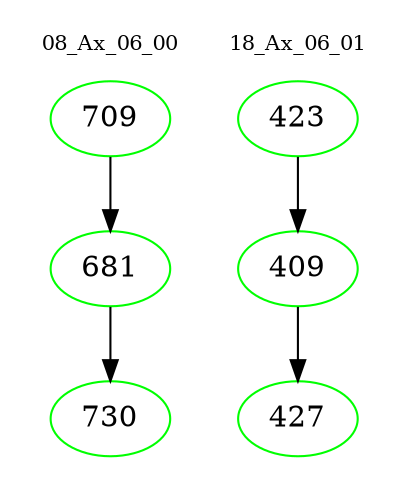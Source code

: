 digraph{
subgraph cluster_0 {
color = white
label = "08_Ax_06_00";
fontsize=10;
T0_709 [label="709", color="green"]
T0_709 -> T0_681 [color="black"]
T0_681 [label="681", color="green"]
T0_681 -> T0_730 [color="black"]
T0_730 [label="730", color="green"]
}
subgraph cluster_1 {
color = white
label = "18_Ax_06_01";
fontsize=10;
T1_423 [label="423", color="green"]
T1_423 -> T1_409 [color="black"]
T1_409 [label="409", color="green"]
T1_409 -> T1_427 [color="black"]
T1_427 [label="427", color="green"]
}
}
